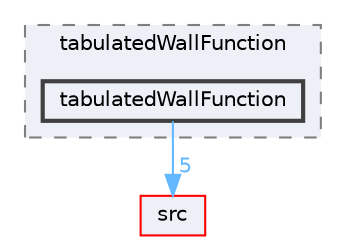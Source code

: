 digraph "applications/utilities/preProcessing/wallFunctionTable/tabulatedWallFunction/tabulatedWallFunction"
{
 // LATEX_PDF_SIZE
  bgcolor="transparent";
  edge [fontname=Helvetica,fontsize=10,labelfontname=Helvetica,labelfontsize=10];
  node [fontname=Helvetica,fontsize=10,shape=box,height=0.2,width=0.4];
  compound=true
  subgraph clusterdir_9d6d4bfa5eea1af8e55384bbf07dd9db {
    graph [ bgcolor="#edf0f7", pencolor="grey50", label="tabulatedWallFunction", fontname=Helvetica,fontsize=10 style="filled,dashed", URL="dir_9d6d4bfa5eea1af8e55384bbf07dd9db.html",tooltip=""]
  dir_84484b4bbc0b7304a2ca4f93bbec51bc [label="tabulatedWallFunction", fillcolor="#edf0f7", color="grey25", style="filled,bold", URL="dir_84484b4bbc0b7304a2ca4f93bbec51bc.html",tooltip=""];
  }
  dir_68267d1309a1af8e8297ef4c3efbcdba [label="src", fillcolor="#edf0f7", color="red", style="filled", URL="dir_68267d1309a1af8e8297ef4c3efbcdba.html",tooltip=""];
  dir_84484b4bbc0b7304a2ca4f93bbec51bc->dir_68267d1309a1af8e8297ef4c3efbcdba [headlabel="5", labeldistance=1.5 headhref="dir_003959_003729.html" href="dir_003959_003729.html" color="steelblue1" fontcolor="steelblue1"];
}
